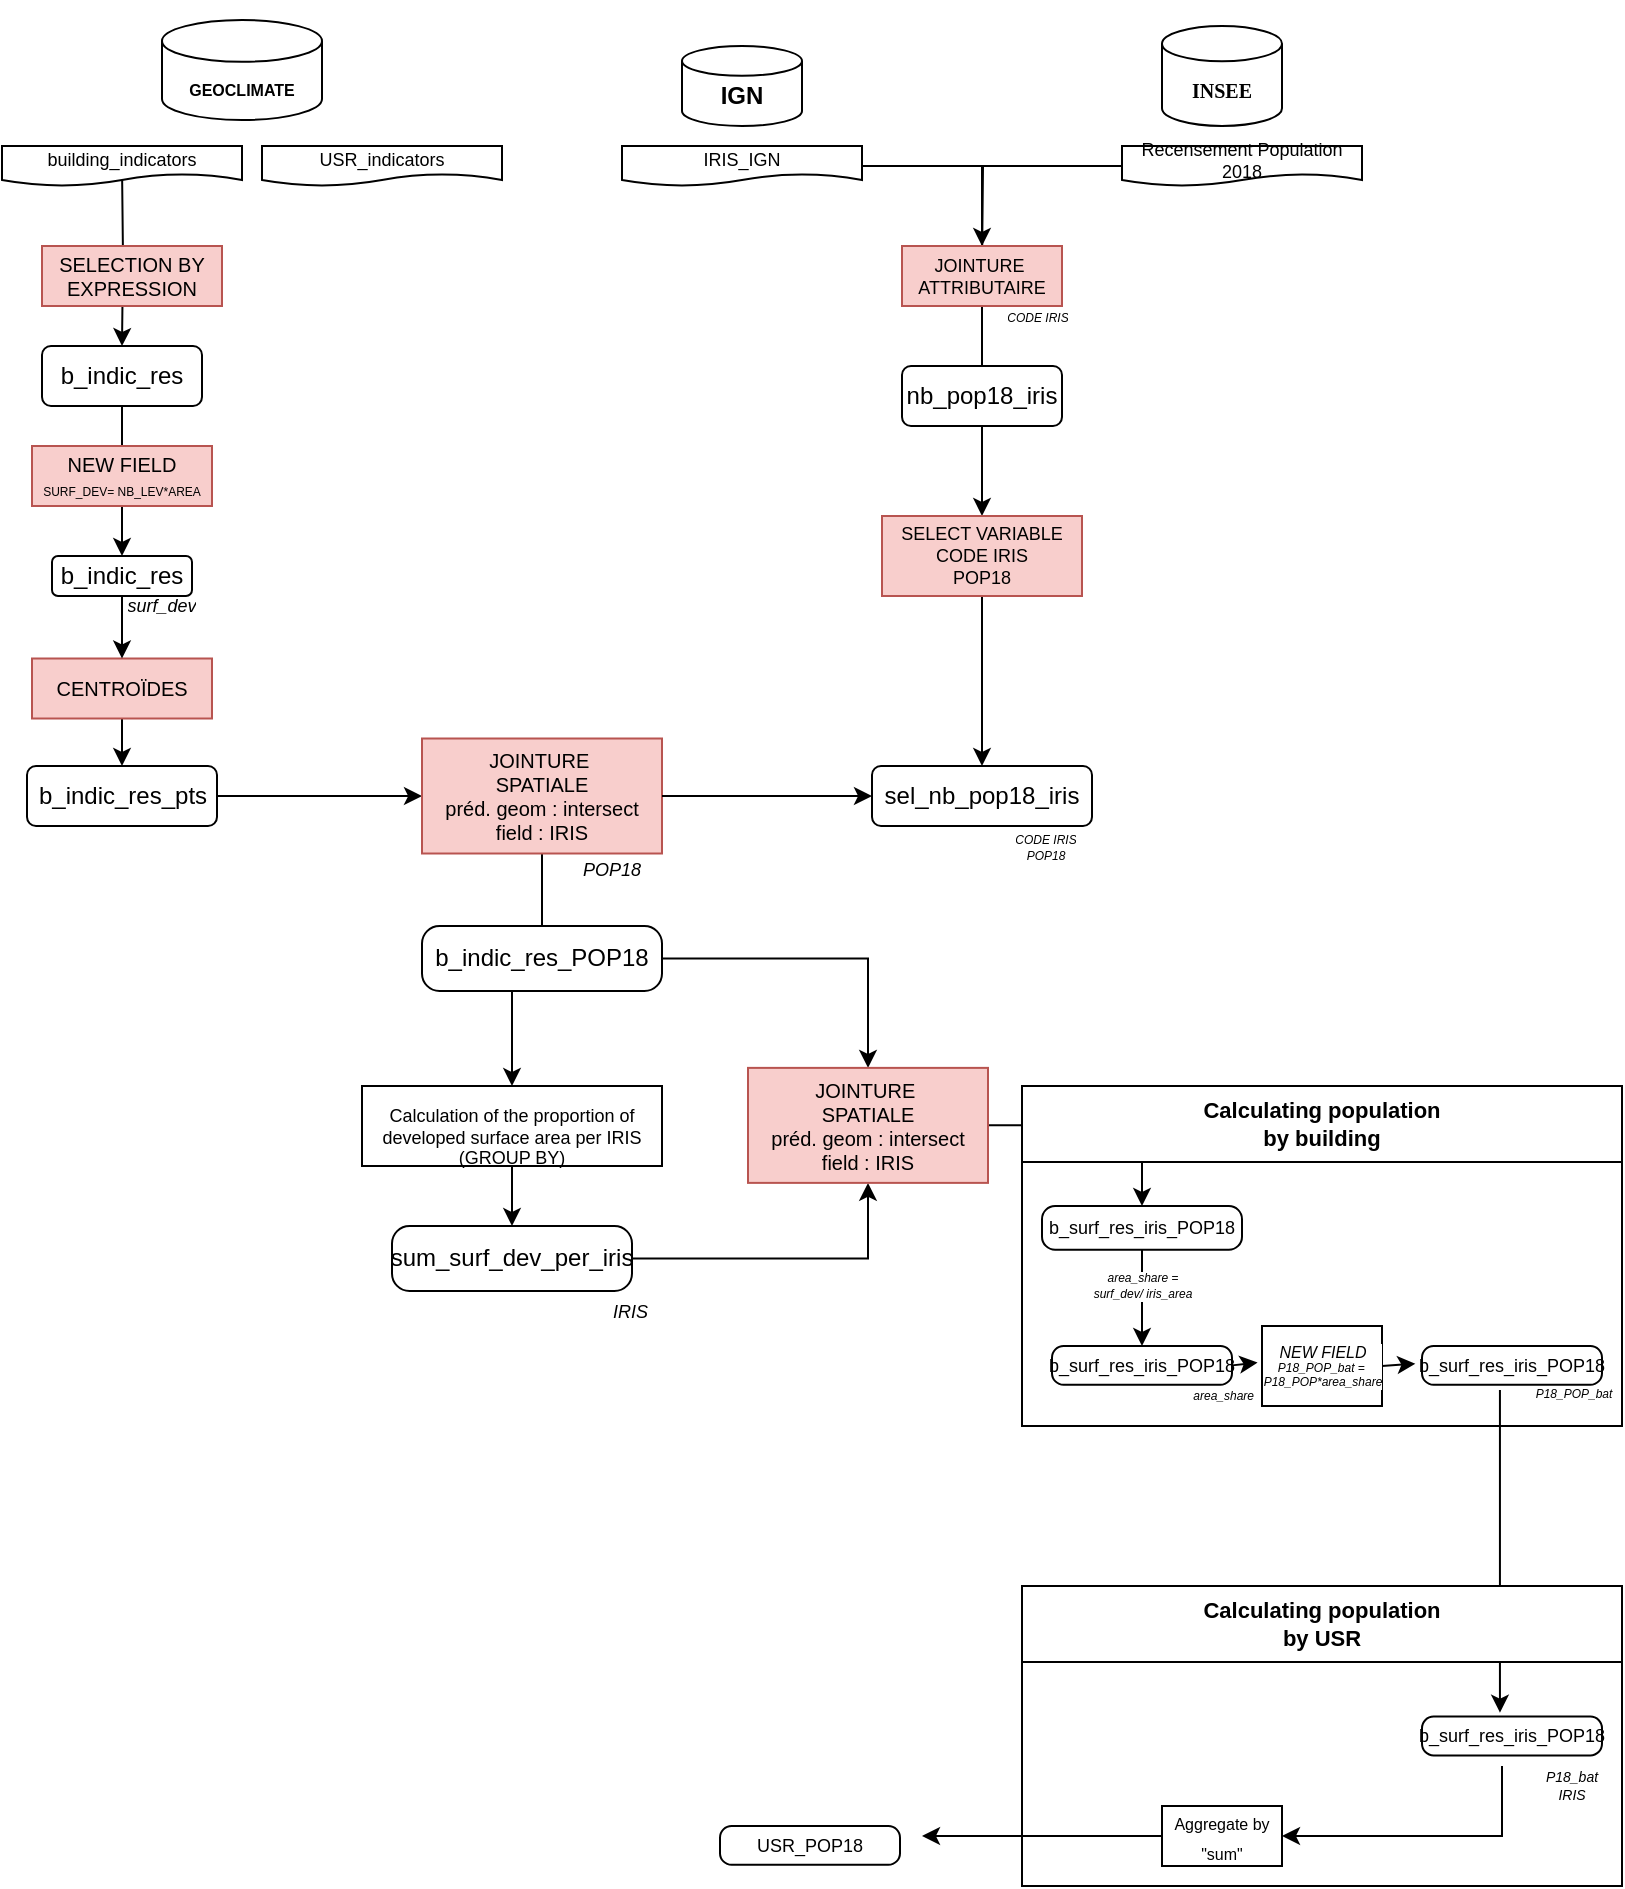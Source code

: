 <mxfile version="22.0.5" type="github">
  <diagram name="Page-1" id="6Q_v11MVusOI8KEGUY-y">
    <mxGraphModel dx="973" dy="458" grid="1" gridSize="10" guides="1" tooltips="1" connect="1" arrows="1" fold="1" page="1" pageScale="1" pageWidth="827" pageHeight="1169" math="0" shadow="0">
      <root>
        <mxCell id="0" />
        <mxCell id="1" parent="0" />
        <mxCell id="G6dlxn9vaW5dpZN2eIB4-5" value="" style="shape=cylinder3;whiteSpace=wrap;html=1;boundedLbl=1;backgroundOutline=1;size=8.828;" parent="1" vertex="1">
          <mxGeometry x="590" y="20" width="60" height="50" as="geometry" />
        </mxCell>
        <mxCell id="Mw2ju2tNek2klTTq5CAW-1" value="&lt;h2 style=&quot;font-size: 10px;&quot;&gt;INSEE&lt;/h2&gt;" style="text;strokeColor=none;align=center;fillColor=none;html=1;verticalAlign=middle;whiteSpace=wrap;rounded=0;fontFamily=Verdana;fontSize=10;fontStyle=1" parent="1" vertex="1">
          <mxGeometry x="590" y="37" width="60" height="30" as="geometry" />
        </mxCell>
        <mxCell id="Mw2ju2tNek2klTTq5CAW-10" value="USR_indicators" style="shape=document;whiteSpace=wrap;html=1;boundedLbl=1;fontSize=9;" parent="1" vertex="1">
          <mxGeometry x="140" y="80" width="120" height="20" as="geometry" />
        </mxCell>
        <mxCell id="Mw2ju2tNek2klTTq5CAW-34" value="" style="edgeStyle=orthogonalEdgeStyle;rounded=0;orthogonalLoop=1;jettySize=auto;html=1;" parent="1" target="Mw2ju2tNek2klTTq5CAW-18" edge="1">
          <mxGeometry relative="1" as="geometry">
            <mxPoint x="70" y="90" as="sourcePoint" />
          </mxGeometry>
        </mxCell>
        <mxCell id="Mw2ju2tNek2klTTq5CAW-12" value="building_indicators" style="shape=document;whiteSpace=wrap;html=1;boundedLbl=1;fontSize=9;" parent="1" vertex="1">
          <mxGeometry x="10" y="80" width="120" height="20" as="geometry" />
        </mxCell>
        <mxCell id="Mw2ju2tNek2klTTq5CAW-15" value="" style="group" parent="1" vertex="1" connectable="0">
          <mxGeometry x="50" y="7" width="120" height="60" as="geometry" />
        </mxCell>
        <object label="" placeholders="1" id="G6dlxn9vaW5dpZN2eIB4-1">
          <mxCell style="shape=cylinder3;whiteSpace=wrap;html=1;boundedLbl=1;backgroundOutline=1;size=10.448;fontFamily=Garamond;" parent="Mw2ju2tNek2klTTq5CAW-15" vertex="1">
            <mxGeometry x="40" y="10" width="80" height="50" as="geometry" />
          </mxCell>
        </object>
        <mxCell id="Mw2ju2tNek2klTTq5CAW-2" value="GEOCLIMATE" style="text;strokeColor=none;align=center;fillColor=none;html=1;verticalAlign=middle;whiteSpace=wrap;rounded=0;fontSize=8;fontStyle=1" parent="Mw2ju2tNek2klTTq5CAW-15" vertex="1">
          <mxGeometry x="50" y="30" width="60" height="30" as="geometry" />
        </mxCell>
        <mxCell id="Mw2ju2tNek2klTTq5CAW-72" value="" style="edgeStyle=orthogonalEdgeStyle;rounded=0;orthogonalLoop=1;jettySize=auto;html=1;" parent="1" source="Mw2ju2tNek2klTTq5CAW-17" target="Mw2ju2tNek2klTTq5CAW-43" edge="1">
          <mxGeometry relative="1" as="geometry" />
        </mxCell>
        <mxCell id="Mw2ju2tNek2klTTq5CAW-17" value="CENTROÏDES" style="rounded=0;whiteSpace=wrap;html=1;fontSize=10;fillColor=#f8cecc;strokeColor=#b85450;" parent="1" vertex="1">
          <mxGeometry x="25" y="336.25" width="90" height="30" as="geometry" />
        </mxCell>
        <mxCell id="Mw2ju2tNek2klTTq5CAW-50" value="" style="edgeStyle=orthogonalEdgeStyle;rounded=0;orthogonalLoop=1;jettySize=auto;html=1;entryX=0.5;entryY=0;entryDx=0;entryDy=0;" parent="1" source="Mw2ju2tNek2klTTq5CAW-18" target="Mw2ju2tNek2klTTq5CAW-20" edge="1">
          <mxGeometry relative="1" as="geometry">
            <mxPoint x="130" y="270" as="targetPoint" />
          </mxGeometry>
        </mxCell>
        <mxCell id="Mw2ju2tNek2klTTq5CAW-18" value="b_indic_res" style="rounded=1;whiteSpace=wrap;html=1;" parent="1" vertex="1">
          <mxGeometry x="30" y="180" width="80" height="30" as="geometry" />
        </mxCell>
        <mxCell id="Mw2ju2tNek2klTTq5CAW-19" value="&lt;div style=&quot;font-size: 10px;&quot;&gt;NEW FIELD&lt;/div&gt;&lt;div style=&quot;font-size: 10px;&quot;&gt;&lt;font style=&quot;font-size: 6px;&quot;&gt;SURF_DEV= NB_LEV*AREA&lt;/font&gt;&lt;br style=&quot;font-size: 10px;&quot;&gt;&lt;/div&gt;" style="rounded=0;whiteSpace=wrap;html=1;fontSize=10;fillColor=#f8cecc;strokeColor=#b85450;" parent="1" vertex="1">
          <mxGeometry x="25" y="230" width="90" height="30" as="geometry" />
        </mxCell>
        <mxCell id="Mw2ju2tNek2klTTq5CAW-71" value="" style="edgeStyle=orthogonalEdgeStyle;rounded=0;orthogonalLoop=1;jettySize=auto;html=1;" parent="1" source="Mw2ju2tNek2klTTq5CAW-20" target="Mw2ju2tNek2klTTq5CAW-17" edge="1">
          <mxGeometry relative="1" as="geometry" />
        </mxCell>
        <mxCell id="Mw2ju2tNek2klTTq5CAW-20" value="b_indic_res " style="rounded=1;whiteSpace=wrap;html=1;" parent="1" vertex="1">
          <mxGeometry x="35" y="285" width="70" height="20" as="geometry" />
        </mxCell>
        <mxCell id="G6dlxn9vaW5dpZN2eIB4-4" value="" style="shape=cylinder3;whiteSpace=wrap;html=1;boundedLbl=1;backgroundOutline=1;size=7.448;" parent="1" vertex="1">
          <mxGeometry x="350" y="30" width="60" height="40" as="geometry" />
        </mxCell>
        <mxCell id="Mw2ju2tNek2klTTq5CAW-3" value="IGN" style="text;strokeColor=none;align=center;fillColor=none;html=1;verticalAlign=middle;whiteSpace=wrap;rounded=0;fontStyle=1" parent="1" vertex="1">
          <mxGeometry x="350" y="40" width="60" height="30" as="geometry" />
        </mxCell>
        <mxCell id="Mw2ju2tNek2klTTq5CAW-76" style="edgeStyle=orthogonalEdgeStyle;rounded=0;orthogonalLoop=1;jettySize=auto;html=1;" parent="1" source="Mw2ju2tNek2klTTq5CAW-21" target="Mw2ju2tNek2klTTq5CAW-23" edge="1">
          <mxGeometry relative="1" as="geometry" />
        </mxCell>
        <mxCell id="Mw2ju2tNek2klTTq5CAW-21" value="IRIS_IGN" style="shape=document;whiteSpace=wrap;html=1;boundedLbl=1;fontSize=9;" parent="1" vertex="1">
          <mxGeometry x="320" y="80" width="120" height="20" as="geometry" />
        </mxCell>
        <mxCell id="Mw2ju2tNek2klTTq5CAW-77" style="edgeStyle=orthogonalEdgeStyle;rounded=0;orthogonalLoop=1;jettySize=auto;html=1;" parent="1" source="Mw2ju2tNek2klTTq5CAW-22" edge="1">
          <mxGeometry relative="1" as="geometry">
            <mxPoint x="500" y="140" as="targetPoint" />
          </mxGeometry>
        </mxCell>
        <mxCell id="Mw2ju2tNek2klTTq5CAW-22" value="Recensement Population 2018" style="shape=document;whiteSpace=wrap;html=1;boundedLbl=1;fontSize=9;" parent="1" vertex="1">
          <mxGeometry x="570" y="80" width="120" height="20" as="geometry" />
        </mxCell>
        <mxCell id="Mw2ju2tNek2klTTq5CAW-105" value="" style="edgeStyle=orthogonalEdgeStyle;rounded=0;orthogonalLoop=1;jettySize=auto;html=1;" parent="1" source="Mw2ju2tNek2klTTq5CAW-23" target="Mw2ju2tNek2klTTq5CAW-104" edge="1">
          <mxGeometry relative="1" as="geometry" />
        </mxCell>
        <mxCell id="Mw2ju2tNek2klTTq5CAW-23" value="&lt;div&gt;JOINTURE&amp;nbsp;&lt;/div&gt;&lt;div&gt;ATTRIBUTAIRE&lt;/div&gt;" style="rounded=0;whiteSpace=wrap;html=1;fontSize=9;fillColor=#f8cecc;strokeColor=#b85450;" parent="1" vertex="1">
          <mxGeometry x="460" y="130" width="80" height="30" as="geometry" />
        </mxCell>
        <mxCell id="Mw2ju2tNek2klTTq5CAW-25" value="nb_pop18_iris" style="rounded=1;whiteSpace=wrap;html=1;" parent="1" vertex="1">
          <mxGeometry x="460" y="190" width="80" height="30" as="geometry" />
        </mxCell>
        <mxCell id="Mw2ju2tNek2klTTq5CAW-37" value="SELECTION BY EXPRESSION" style="rounded=0;whiteSpace=wrap;html=1;fontSize=10;fillColor=#f8cecc;strokeColor=#b85450;" parent="1" vertex="1">
          <mxGeometry x="30" y="130" width="90" height="30" as="geometry" />
        </mxCell>
        <mxCell id="Mw2ju2tNek2klTTq5CAW-107" value="" style="edgeStyle=orthogonalEdgeStyle;rounded=0;orthogonalLoop=1;jettySize=auto;html=1;" parent="1" source="Mw2ju2tNek2klTTq5CAW-43" target="Mw2ju2tNek2klTTq5CAW-60" edge="1">
          <mxGeometry relative="1" as="geometry" />
        </mxCell>
        <mxCell id="Mw2ju2tNek2klTTq5CAW-43" value="b_indic_res_pts" style="rounded=1;whiteSpace=wrap;html=1;" parent="1" vertex="1">
          <mxGeometry x="22.5" y="390" width="95" height="30" as="geometry" />
        </mxCell>
        <mxCell id="Mw2ju2tNek2klTTq5CAW-109" value="" style="edgeStyle=orthogonalEdgeStyle;rounded=0;orthogonalLoop=1;jettySize=auto;html=1;" parent="1" source="Mw2ju2tNek2klTTq5CAW-60" target="Mw2ju2tNek2klTTq5CAW-80" edge="1">
          <mxGeometry relative="1" as="geometry" />
        </mxCell>
        <mxCell id="Mw2ju2tNek2klTTq5CAW-60" value="&lt;div style=&quot;font-size: 10px;&quot;&gt;JOINTURE&amp;nbsp;&lt;/div&gt;&lt;div style=&quot;font-size: 10px;&quot;&gt;SPATIALE&lt;/div&gt;&lt;div style=&quot;font-size: 10px;&quot;&gt;préd. geom : intersect&lt;/div&gt;&lt;div style=&quot;font-size: 10px;&quot;&gt;field : IRIS&lt;br&gt;&lt;/div&gt;" style="whiteSpace=wrap;html=1;rounded=1;arcSize=0;fontSize=10;fillColor=#f8cecc;strokeColor=#b85450;" parent="1" vertex="1">
          <mxGeometry x="220" y="376.25" width="120" height="57.5" as="geometry" />
        </mxCell>
        <UserObject label="&lt;div style=&quot;font-size: 6px;&quot;&gt;CODE IRIS&lt;/div&gt;" placeholders="1" name="Variable" id="Mw2ju2tNek2klTTq5CAW-63">
          <mxCell style="text;html=1;strokeColor=none;fillColor=none;align=center;verticalAlign=middle;whiteSpace=wrap;overflow=hidden;fontStyle=2;fontSize=6;" parent="1" vertex="1">
            <mxGeometry x="503" y="156" width="50" height="20" as="geometry" />
          </mxCell>
        </UserObject>
        <UserObject label="surf_dev" placeholders="1" name="Variable" id="Mw2ju2tNek2klTTq5CAW-64">
          <mxCell style="text;html=1;strokeColor=none;fillColor=none;align=center;verticalAlign=middle;whiteSpace=wrap;overflow=hidden;fontStyle=2;fontSize=9;" parent="1" vertex="1">
            <mxGeometry x="65" y="300" width="50" height="20" as="geometry" />
          </mxCell>
        </UserObject>
        <mxCell id="Mw2ju2tNek2klTTq5CAW-110" value="" style="edgeStyle=orthogonalEdgeStyle;rounded=0;orthogonalLoop=1;jettySize=auto;html=1;" parent="1" source="Mw2ju2tNek2klTTq5CAW-69" target="Mw2ju2tNek2klTTq5CAW-89" edge="1">
          <mxGeometry relative="1" as="geometry" />
        </mxCell>
        <mxCell id="Mw2ju2tNek2klTTq5CAW-69" value="b_indic_res_POP18" style="whiteSpace=wrap;html=1;fontSize=12;rounded=1;arcSize=27;" parent="1" vertex="1">
          <mxGeometry x="220" y="470" width="120" height="32.5" as="geometry" />
        </mxCell>
        <UserObject label="&lt;div&gt;POP18&lt;br&gt;&lt;/div&gt;" placeholders="1" name="Variable" id="Mw2ju2tNek2klTTq5CAW-75">
          <mxCell style="text;html=1;strokeColor=none;fillColor=none;align=center;verticalAlign=middle;whiteSpace=wrap;overflow=hidden;fontStyle=2;fontSize=9;" parent="1" vertex="1">
            <mxGeometry x="290" y="433.75" width="50" height="16.25" as="geometry" />
          </mxCell>
        </UserObject>
        <mxCell id="Mw2ju2tNek2klTTq5CAW-111" value="" style="edgeStyle=orthogonalEdgeStyle;rounded=0;orthogonalLoop=1;jettySize=auto;html=1;" parent="1" source="Mw2ju2tNek2klTTq5CAW-80" target="Mw2ju2tNek2klTTq5CAW-87" edge="1">
          <mxGeometry relative="1" as="geometry" />
        </mxCell>
        <mxCell id="Mw2ju2tNek2klTTq5CAW-80" value="&lt;div&gt;&lt;br&gt;&lt;/div&gt;&lt;div&gt;Calculation of the proportion of developed surface area per IRIS&lt;/div&gt;&lt;div&gt;(GROUP BY)&lt;/div&gt;" style="rounded=0;whiteSpace=wrap;html=1;fontSize=9;" parent="1" vertex="1">
          <mxGeometry x="190" y="550" width="150" height="40" as="geometry" />
        </mxCell>
        <UserObject label="&lt;div&gt;&amp;nbsp;IRIS&lt;/div&gt;" placeholders="1" name="Variable" id="Mw2ju2tNek2klTTq5CAW-81">
          <mxCell style="text;html=1;strokeColor=none;fillColor=none;align=center;verticalAlign=middle;whiteSpace=wrap;overflow=hidden;fontStyle=2;fontSize=9;" parent="1" vertex="1">
            <mxGeometry x="306" y="652.5" width="34" height="20" as="geometry" />
          </mxCell>
        </UserObject>
        <mxCell id="Mw2ju2tNek2klTTq5CAW-112" value="" style="edgeStyle=orthogonalEdgeStyle;rounded=0;orthogonalLoop=1;jettySize=auto;html=1;" parent="1" source="Mw2ju2tNek2klTTq5CAW-87" target="Mw2ju2tNek2klTTq5CAW-89" edge="1">
          <mxGeometry relative="1" as="geometry" />
        </mxCell>
        <mxCell id="Mw2ju2tNek2klTTq5CAW-87" value="sum_surf_dev_per_iris" style="whiteSpace=wrap;html=1;fontSize=12;rounded=1;arcSize=27;" parent="1" vertex="1">
          <mxGeometry x="205" y="620" width="120" height="32.5" as="geometry" />
        </mxCell>
        <mxCell id="Mw2ju2tNek2klTTq5CAW-114" value="" style="edgeStyle=orthogonalEdgeStyle;rounded=0;orthogonalLoop=1;jettySize=auto;html=1;" parent="1" source="Mw2ju2tNek2klTTq5CAW-89" target="Mw2ju2tNek2klTTq5CAW-113" edge="1">
          <mxGeometry relative="1" as="geometry" />
        </mxCell>
        <mxCell id="Mw2ju2tNek2klTTq5CAW-89" value="&lt;div style=&quot;font-size: 10px;&quot;&gt;JOINTURE&amp;nbsp;&lt;/div&gt;&lt;div style=&quot;font-size: 10px;&quot;&gt;SPATIALE&lt;/div&gt;&lt;div style=&quot;font-size: 10px;&quot;&gt;préd. geom : intersect&lt;/div&gt;&lt;div style=&quot;font-size: 10px;&quot;&gt;field : IRIS&lt;br&gt;&lt;/div&gt;" style="whiteSpace=wrap;html=1;rounded=1;arcSize=0;fontSize=10;fillColor=#f8cecc;strokeColor=#b85450;" parent="1" vertex="1">
          <mxGeometry x="383" y="540.94" width="120" height="57.5" as="geometry" />
        </mxCell>
        <mxCell id="Mw2ju2tNek2klTTq5CAW-106" value="" style="edgeStyle=orthogonalEdgeStyle;rounded=0;orthogonalLoop=1;jettySize=auto;html=1;" parent="1" source="Mw2ju2tNek2klTTq5CAW-104" target="Mw2ju2tNek2klTTq5CAW-29" edge="1">
          <mxGeometry relative="1" as="geometry" />
        </mxCell>
        <mxCell id="Mw2ju2tNek2klTTq5CAW-104" value="&lt;div style=&quot;font-size: 9px;&quot;&gt;SELECT VARIABLE&lt;/div&gt;&lt;div style=&quot;font-size: 9px;&quot;&gt;CODE IRIS&lt;/div&gt;&lt;div style=&quot;font-size: 9px;&quot;&gt;POP18&lt;br style=&quot;font-size: 9px;&quot;&gt;&lt;/div&gt;" style="rounded=0;whiteSpace=wrap;html=1;fontSize=9;fillColor=#f8cecc;strokeColor=#b85450;" parent="1" vertex="1">
          <mxGeometry x="450" y="265" width="100" height="40" as="geometry" />
        </mxCell>
        <mxCell id="Mw2ju2tNek2klTTq5CAW-95" value="" style="group" parent="1" vertex="1" connectable="0">
          <mxGeometry x="442.5" y="370" width="115" height="50" as="geometry" />
        </mxCell>
        <mxCell id="Mw2ju2tNek2klTTq5CAW-29" value="sel_nb_pop18_iris" style="rounded=1;whiteSpace=wrap;html=1;" parent="Mw2ju2tNek2klTTq5CAW-95" vertex="1">
          <mxGeometry x="2.5" y="20" width="110" height="30" as="geometry" />
        </mxCell>
        <UserObject label="&lt;div style=&quot;font-size: 6px;&quot;&gt;CODE IRIS&lt;/div&gt;&lt;div style=&quot;font-size: 6px;&quot;&gt;POP18&lt;br style=&quot;font-size: 6px;&quot;&gt;&lt;/div&gt;" placeholders="1" name="Variable" id="Mw2ju2tNek2klTTq5CAW-62">
          <mxCell style="text;html=1;strokeColor=none;fillColor=none;align=center;verticalAlign=middle;whiteSpace=wrap;overflow=hidden;fontStyle=2;fontSize=6;rotation=0;" parent="1" vertex="1">
            <mxGeometry x="507.5" y="421.25" width="47.5" height="20" as="geometry" />
          </mxCell>
        </UserObject>
        <mxCell id="DZ2fzZxAfeHNdL0gJQnb-27" value="" style="edgeStyle=orthogonalEdgeStyle;rounded=0;orthogonalLoop=1;jettySize=auto;html=1;entryX=0.433;entryY=-0.103;entryDx=0;entryDy=0;entryPerimeter=0;exitX=0.433;exitY=1.135;exitDx=0;exitDy=0;exitPerimeter=0;" parent="1" source="DZ2fzZxAfeHNdL0gJQnb-7" target="DZ2fzZxAfeHNdL0gJQnb-34" edge="1">
          <mxGeometry relative="1" as="geometry">
            <mxPoint x="761" y="700" as="sourcePoint" />
          </mxGeometry>
        </mxCell>
        <mxCell id="5yWjLuwTh8A11MtRIoPg-8" value="&lt;div style=&quot;font-size: 11px;&quot;&gt;Calculating population&lt;/div&gt;&lt;div style=&quot;font-size: 11px;&quot;&gt;by building&lt;/div&gt;" style="swimlane;whiteSpace=wrap;html=1;startSize=38;fontSize=11;" parent="1" vertex="1">
          <mxGeometry x="520" y="550" width="300" height="170" as="geometry">
            <mxRectangle x="520" y="550" width="160" height="40" as="alternateBounds" />
          </mxGeometry>
        </mxCell>
        <mxCell id="WSr9ztK3XjP0J3BXJP0o-1" value="" style="rounded=0;whiteSpace=wrap;html=1;" vertex="1" parent="5yWjLuwTh8A11MtRIoPg-8">
          <mxGeometry x="120" y="120" width="60" height="40" as="geometry" />
        </mxCell>
        <mxCell id="Mw2ju2tNek2klTTq5CAW-113" value="b_surf_res_iris_POP18" style="whiteSpace=wrap;html=1;rounded=1;arcSize=30;fontSize=9;" parent="5yWjLuwTh8A11MtRIoPg-8" vertex="1">
          <mxGeometry x="10" y="60" width="100" height="21.88" as="geometry" />
        </mxCell>
        <mxCell id="5yWjLuwTh8A11MtRIoPg-4" value="b_surf_res_iris_POP18" style="whiteSpace=wrap;html=1;rounded=1;arcSize=30;fontSize=9;" parent="5yWjLuwTh8A11MtRIoPg-8" vertex="1">
          <mxGeometry x="15" y="130" width="90" height="19.38" as="geometry" />
        </mxCell>
        <mxCell id="5yWjLuwTh8A11MtRIoPg-19" value="" style="endArrow=classic;html=1;rounded=0;exitX=0.5;exitY=1;exitDx=0;exitDy=0;entryX=0.5;entryY=0;entryDx=0;entryDy=0;" parent="5yWjLuwTh8A11MtRIoPg-8" source="Mw2ju2tNek2klTTq5CAW-113" target="5yWjLuwTh8A11MtRIoPg-4" edge="1">
          <mxGeometry relative="1" as="geometry">
            <mxPoint x="-27.5" y="80" as="sourcePoint" />
            <mxPoint x="72.5" y="80" as="targetPoint" />
            <Array as="points" />
          </mxGeometry>
        </mxCell>
        <mxCell id="5yWjLuwTh8A11MtRIoPg-20" value="&lt;div style=&quot;font-size: 6px;&quot;&gt;&lt;font style=&quot;font-size: 6px;&quot; face=&quot;Helvetica&quot;&gt;&lt;i style=&quot;font-size: 6px;&quot;&gt;area_share&lt;/i&gt; = &lt;br style=&quot;font-size: 6px;&quot;&gt;&lt;/font&gt;&lt;/div&gt;&lt;div style=&quot;font-size: 6px;&quot;&gt;&lt;font style=&quot;font-size: 6px;&quot; face=&quot;Helvetica&quot;&gt;&lt;i style=&quot;font-size: 6px;&quot;&gt;surf_dev/ iris_area&lt;/i&gt;&lt;/font&gt;&lt;/div&gt;" style="edgeLabel;resizable=0;html=1;align=center;verticalAlign=middle;fontSize=6;" parent="5yWjLuwTh8A11MtRIoPg-19" connectable="0" vertex="1">
          <mxGeometry relative="1" as="geometry">
            <mxPoint y="-6" as="offset" />
          </mxGeometry>
        </mxCell>
        <UserObject label="&lt;div style=&quot;font-size: 6px;&quot;&gt;&amp;nbsp;area_share&lt;/div&gt;" placeholders="1" name="Variable" id="DZ2fzZxAfeHNdL0gJQnb-1">
          <mxCell style="text;html=1;strokeColor=none;fillColor=none;align=center;verticalAlign=middle;whiteSpace=wrap;overflow=hidden;fontStyle=2;fontSize=6;" parent="5yWjLuwTh8A11MtRIoPg-8" vertex="1">
            <mxGeometry x="80" y="149.38" width="40" height="10.62" as="geometry" />
          </mxCell>
        </UserObject>
        <mxCell id="DZ2fzZxAfeHNdL0gJQnb-7" value="b_surf_res_iris_POP18" style="whiteSpace=wrap;html=1;rounded=1;arcSize=30;fontSize=9;" parent="5yWjLuwTh8A11MtRIoPg-8" vertex="1">
          <mxGeometry x="200" y="130" width="90" height="19.38" as="geometry" />
        </mxCell>
        <mxCell id="DZ2fzZxAfeHNdL0gJQnb-5" value="" style="endArrow=classic;html=1;rounded=0;exitX=1;exitY=0.5;exitDx=0;exitDy=0;entryX=-0.037;entryY=0.457;entryDx=0;entryDy=0;entryPerimeter=0;" parent="5yWjLuwTh8A11MtRIoPg-8" source="WSr9ztK3XjP0J3BXJP0o-1" target="DZ2fzZxAfeHNdL0gJQnb-7" edge="1">
          <mxGeometry relative="1" as="geometry">
            <mxPoint x="110" y="140" as="sourcePoint" />
            <mxPoint x="160" y="140" as="targetPoint" />
          </mxGeometry>
        </mxCell>
        <mxCell id="DZ2fzZxAfeHNdL0gJQnb-10" value="&lt;div style=&quot;font-size: 6px;&quot;&gt;&lt;font style=&quot;font-size: 8px;&quot; face=&quot;Helvetica&quot;&gt;&lt;i style=&quot;&quot;&gt;NEW FIELD&lt;br&gt;&lt;/i&gt;&lt;/font&gt;&lt;/div&gt;&lt;div style=&quot;font-size: 6px;&quot;&gt;&lt;font style=&quot;font-size: 6px;&quot; face=&quot;Helvetica&quot;&gt;&lt;i style=&quot;font-size: 6px;&quot;&gt;P18_POP_bat =&amp;nbsp;&lt;/i&gt;&lt;/font&gt;&lt;/div&gt;&lt;div style=&quot;font-size: 6px;&quot;&gt;&lt;font style=&quot;font-size: 6px;&quot; face=&quot;Helvetica&quot;&gt;&lt;i style=&quot;font-size: 6px;&quot;&gt;P18_POP*area_share&lt;/i&gt;&lt;/font&gt;&lt;/div&gt;" style="edgeLabel;resizable=0;html=1;align=center;verticalAlign=middle;fontSize=6;" parent="5yWjLuwTh8A11MtRIoPg-8" connectable="0" vertex="1">
          <mxGeometry x="150" y="139.69" as="geometry" />
        </mxCell>
        <mxCell id="DZ2fzZxAfeHNdL0gJQnb-12" value="&#xa;&lt;font style=&quot;font-size: 6px;&quot; face=&quot;Helvetica&quot;&gt;&lt;i style=&quot;font-size: 6px;&quot;&gt;P18_POP_bat&lt;/i&gt;&lt;/font&gt;&#xa;&#xa;" style="text;html=1;strokeColor=none;fillColor=none;align=center;verticalAlign=middle;whiteSpace=wrap;rounded=0;fontSize=6;" parent="5yWjLuwTh8A11MtRIoPg-8" vertex="1">
          <mxGeometry x="256" y="153" width="40" height="10" as="geometry" />
        </mxCell>
        <mxCell id="WSr9ztK3XjP0J3BXJP0o-2" value="" style="endArrow=classic;html=1;rounded=0;exitX=1;exitY=0.5;exitDx=0;exitDy=0;entryX=-0.037;entryY=0.457;entryDx=0;entryDy=0;entryPerimeter=0;" edge="1" parent="5yWjLuwTh8A11MtRIoPg-8" source="5yWjLuwTh8A11MtRIoPg-4" target="WSr9ztK3XjP0J3BXJP0o-1">
          <mxGeometry relative="1" as="geometry">
            <mxPoint x="625" y="690" as="sourcePoint" />
            <mxPoint x="717" y="689" as="targetPoint" />
          </mxGeometry>
        </mxCell>
        <mxCell id="5yWjLuwTh8A11MtRIoPg-14" value="" style="endArrow=classic;html=1;rounded=0;exitX=1;exitY=0.5;exitDx=0;exitDy=0;entryX=0;entryY=0.5;entryDx=0;entryDy=0;" parent="1" source="Mw2ju2tNek2klTTq5CAW-60" target="Mw2ju2tNek2klTTq5CAW-29" edge="1">
          <mxGeometry relative="1" as="geometry">
            <mxPoint x="330" y="400" as="sourcePoint" />
            <mxPoint x="430" y="400" as="targetPoint" />
          </mxGeometry>
        </mxCell>
        <mxCell id="DZ2fzZxAfeHNdL0gJQnb-17" value="&lt;div style=&quot;font-size: 11px;&quot;&gt;Calculating population&lt;/div&gt;&lt;div style=&quot;font-size: 11px;&quot;&gt;by USR&lt;/div&gt;" style="swimlane;whiteSpace=wrap;html=1;startSize=38;fontSize=11;" parent="1" vertex="1">
          <mxGeometry x="520" y="800" width="300" height="150" as="geometry">
            <mxRectangle x="520" y="800" width="160" height="40" as="alternateBounds" />
          </mxGeometry>
        </mxCell>
        <mxCell id="DZ2fzZxAfeHNdL0gJQnb-40" value="" style="edgeStyle=orthogonalEdgeStyle;rounded=0;orthogonalLoop=1;jettySize=auto;html=1;entryX=1;entryY=0.5;entryDx=0;entryDy=0;" parent="DZ2fzZxAfeHNdL0gJQnb-17" target="WSr9ztK3XjP0J3BXJP0o-3" edge="1">
          <mxGeometry relative="1" as="geometry">
            <mxPoint x="240" y="90" as="sourcePoint" />
            <mxPoint x="220" y="140" as="targetPoint" />
            <Array as="points">
              <mxPoint x="240" y="125" />
            </Array>
          </mxGeometry>
        </mxCell>
        <mxCell id="DZ2fzZxAfeHNdL0gJQnb-34" value="b_surf_res_iris_POP18" style="whiteSpace=wrap;html=1;rounded=1;arcSize=30;fontSize=9;" parent="DZ2fzZxAfeHNdL0gJQnb-17" vertex="1">
          <mxGeometry x="200" y="65.31" width="90" height="19.38" as="geometry" />
        </mxCell>
        <mxCell id="DZ2fzZxAfeHNdL0gJQnb-38" value="&lt;div style=&quot;font-size: 7px;&quot;&gt;P18_bat&lt;/div&gt;&lt;div style=&quot;font-size: 7px;&quot;&gt;IRIS&lt;br style=&quot;font-size: 7px;&quot;&gt;&lt;/div&gt;" style="text;html=1;strokeColor=none;fillColor=none;align=center;verticalAlign=middle;whiteSpace=wrap;rounded=0;fontSize=7;fontStyle=2" parent="DZ2fzZxAfeHNdL0gJQnb-17" vertex="1">
          <mxGeometry x="260" y="89.38" width="30" height="20.62" as="geometry" />
        </mxCell>
        <mxCell id="WSr9ztK3XjP0J3BXJP0o-3" value="&lt;font style=&quot;font-size: 8px;&quot;&gt;Aggregate by &quot;sum&quot;&lt;/font&gt;" style="rounded=0;whiteSpace=wrap;html=1;" vertex="1" parent="DZ2fzZxAfeHNdL0gJQnb-17">
          <mxGeometry x="70" y="110" width="60" height="30" as="geometry" />
        </mxCell>
        <mxCell id="DZ2fzZxAfeHNdL0gJQnb-33" value="USR_POP18" style="whiteSpace=wrap;html=1;rounded=1;arcSize=30;fontSize=9;" parent="1" vertex="1">
          <mxGeometry x="369" y="920" width="90" height="19.38" as="geometry" />
        </mxCell>
        <mxCell id="DZ2fzZxAfeHNdL0gJQnb-41" value="" style="edgeStyle=orthogonalEdgeStyle;rounded=0;orthogonalLoop=1;jettySize=auto;html=1;exitX=0;exitY=0.5;exitDx=0;exitDy=0;" parent="1" source="WSr9ztK3XjP0J3BXJP0o-3" edge="1">
          <mxGeometry relative="1" as="geometry">
            <mxPoint x="612.5" y="925" as="sourcePoint" />
            <mxPoint x="470" y="925" as="targetPoint" />
          </mxGeometry>
        </mxCell>
      </root>
    </mxGraphModel>
  </diagram>
</mxfile>
